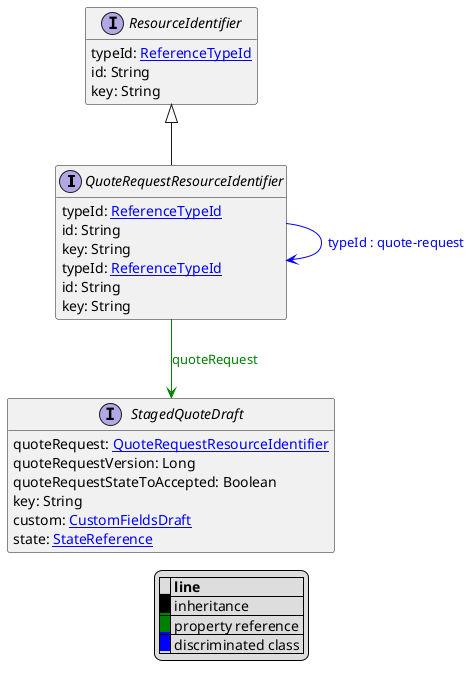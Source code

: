 @startuml

hide empty fields
hide empty methods
legend
|= |= line |
|<back:black>   </back>| inheritance |
|<back:green>   </back>| property reference |
|<back:blue>   </back>| discriminated class |
endlegend
interface QuoteRequestResourceIdentifier [[QuoteRequestResourceIdentifier.svg]] extends ResourceIdentifier {
    typeId: [[ReferenceTypeId.svg ReferenceTypeId]]
    id: String
    key: String
}
interface ResourceIdentifier [[ResourceIdentifier.svg]]  {
    typeId: [[ReferenceTypeId.svg ReferenceTypeId]]
    id: String
    key: String
}

interface QuoteRequestResourceIdentifier [[QuoteRequestResourceIdentifier.svg]]  {
    typeId: [[ReferenceTypeId.svg ReferenceTypeId]]
    id: String
    key: String
}
interface StagedQuoteDraft [[StagedQuoteDraft.svg]]  {
    quoteRequest: [[QuoteRequestResourceIdentifier.svg QuoteRequestResourceIdentifier]]
    quoteRequestVersion: Long
    quoteRequestStateToAccepted: Boolean
    key: String
    custom: [[CustomFieldsDraft.svg CustomFieldsDraft]]
    state: [[StateReference.svg StateReference]]
}
QuoteRequestResourceIdentifier --> QuoteRequestResourceIdentifier #blue;text:blue : "typeId : quote-request"
QuoteRequestResourceIdentifier --> StagedQuoteDraft #green;text:green : "quoteRequest"
@enduml
